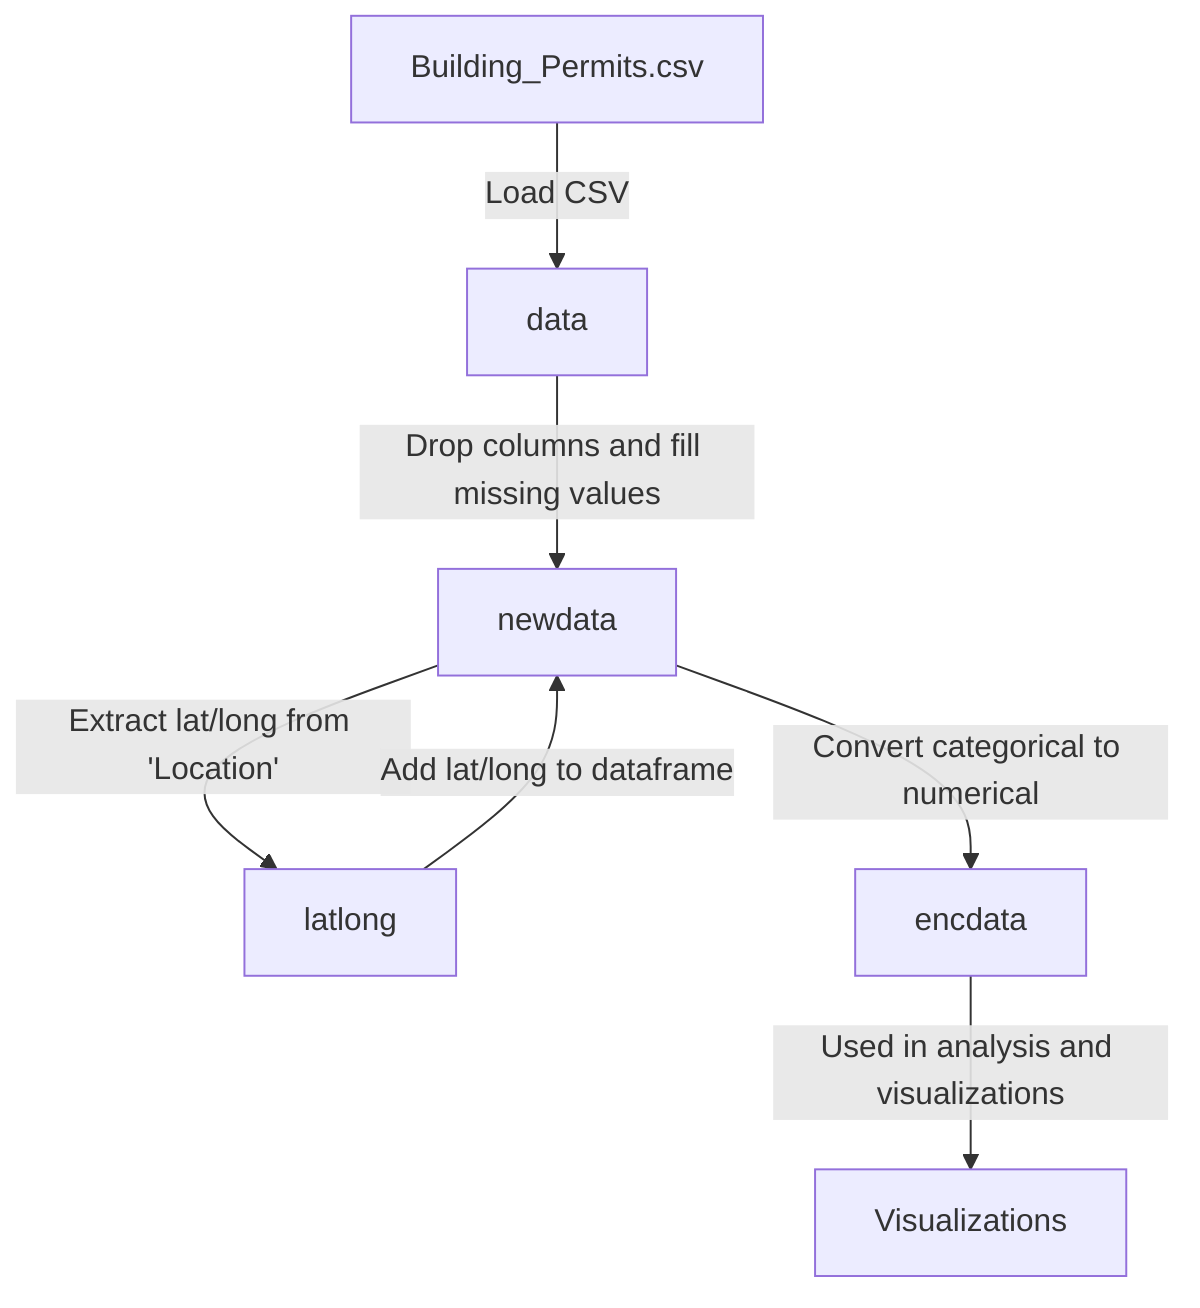 flowchart TD
    %% Data Source
    A[Building_Permits.csv] -->|Load CSV| B[data]
    %% Initial Data
    B[data] -->|Drop columns and fill missing values| C[newdata]
    %% Latitude and Longitude Extraction
    C[newdata] -->|Extract lat/long from 'Location'| D[latlong]
    %% Merge LatLong back to newdata
    D[latlong] -->|Add lat/long to dataframe| C
    %% Categorical Encoding
    C -->|Convert categorical to numerical| E[encdata]
    %% Visualization
    E -->|Used in analysis and visualizations| F[Visualizations]